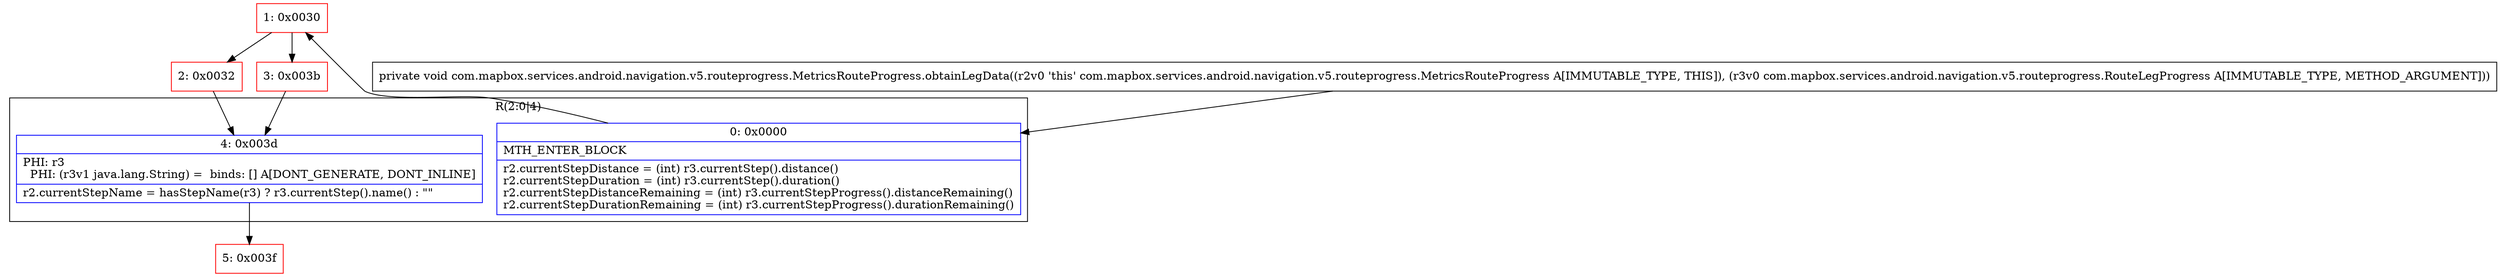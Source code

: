 digraph "CFG forcom.mapbox.services.android.navigation.v5.routeprogress.MetricsRouteProgress.obtainLegData(Lcom\/mapbox\/services\/android\/navigation\/v5\/routeprogress\/RouteLegProgress;)V" {
subgraph cluster_Region_953647599 {
label = "R(2:0|4)";
node [shape=record,color=blue];
Node_0 [shape=record,label="{0\:\ 0x0000|MTH_ENTER_BLOCK\l|r2.currentStepDistance = (int) r3.currentStep().distance()\lr2.currentStepDuration = (int) r3.currentStep().duration()\lr2.currentStepDistanceRemaining = (int) r3.currentStepProgress().distanceRemaining()\lr2.currentStepDurationRemaining = (int) r3.currentStepProgress().durationRemaining()\l}"];
Node_4 [shape=record,label="{4\:\ 0x003d|PHI: r3 \l  PHI: (r3v1 java.lang.String) =  binds: [] A[DONT_GENERATE, DONT_INLINE]\l|r2.currentStepName = hasStepName(r3) ? r3.currentStep().name() : \"\"\l}"];
}
Node_1 [shape=record,color=red,label="{1\:\ 0x0030}"];
Node_2 [shape=record,color=red,label="{2\:\ 0x0032}"];
Node_3 [shape=record,color=red,label="{3\:\ 0x003b}"];
Node_5 [shape=record,color=red,label="{5\:\ 0x003f}"];
MethodNode[shape=record,label="{private void com.mapbox.services.android.navigation.v5.routeprogress.MetricsRouteProgress.obtainLegData((r2v0 'this' com.mapbox.services.android.navigation.v5.routeprogress.MetricsRouteProgress A[IMMUTABLE_TYPE, THIS]), (r3v0 com.mapbox.services.android.navigation.v5.routeprogress.RouteLegProgress A[IMMUTABLE_TYPE, METHOD_ARGUMENT])) }"];
MethodNode -> Node_0;
Node_0 -> Node_1;
Node_4 -> Node_5;
Node_1 -> Node_2;
Node_1 -> Node_3;
Node_2 -> Node_4;
Node_3 -> Node_4;
}

